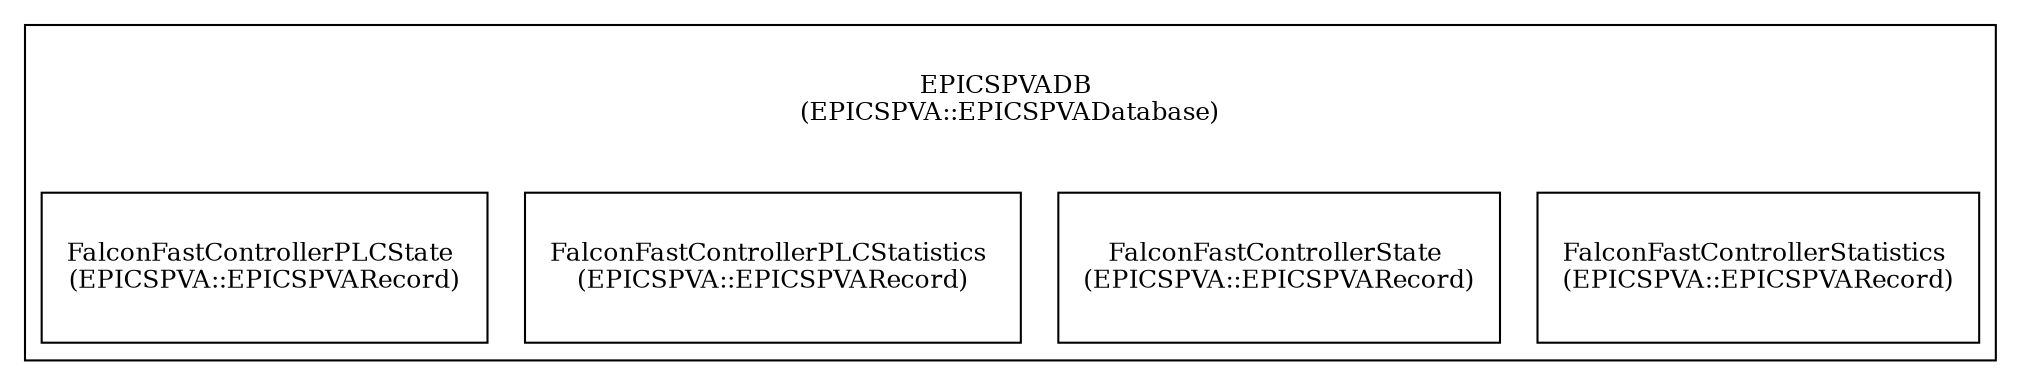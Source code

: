 digraph G {
bgcolor=white
subgraph cluster_EPICSPVADB {
label=<<TABLE border="0" cellborder="0"><TR><TD width="60" height="60"><font point-size="12">EPICSPVADB <BR/>(EPICSPVA::EPICSPVADatabase)</font></TD></TR></TABLE>>
EPICSPVADBFalconFastControllerStatistics [shape=record, style=filled, fillcolor=white, color=black,label=<<TABLE border="0" cellborder="0"><TR><TD width="60" height="60"><font point-size="12">FalconFastControllerStatistics <BR/>(EPICSPVA::EPICSPVARecord)</font></TD></TR></TABLE>>]
EPICSPVADBFalconFastControllerState [shape=record, style=filled, fillcolor=white, color=black,label=<<TABLE border="0" cellborder="0"><TR><TD width="60" height="60"><font point-size="12">FalconFastControllerState <BR/>(EPICSPVA::EPICSPVARecord)</font></TD></TR></TABLE>>]
EPICSPVADBFalconFastControllerPLCStatistics [shape=record, style=filled, fillcolor=white, color=black,label=<<TABLE border="0" cellborder="0"><TR><TD width="60" height="60"><font point-size="12">FalconFastControllerPLCStatistics <BR/>(EPICSPVA::EPICSPVARecord)</font></TD></TR></TABLE>>]
EPICSPVADBFalconFastControllerPLCState [shape=record, style=filled, fillcolor=white, color=black,label=<<TABLE border="0" cellborder="0"><TR><TD width="60" height="60"><font point-size="12">FalconFastControllerPLCState <BR/>(EPICSPVA::EPICSPVARecord)</font></TD></TR></TABLE>>]
}
}
